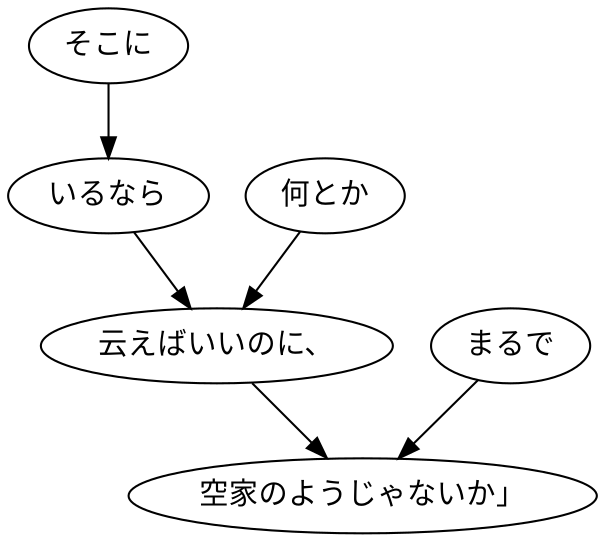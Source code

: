digraph graph5863 {
	node0 [label="そこに"];
	node1 [label="いるなら"];
	node2 [label="何とか"];
	node3 [label="云えばいいのに、"];
	node4 [label="まるで"];
	node5 [label="空家のようじゃないか」"];
	node0 -> node1;
	node1 -> node3;
	node2 -> node3;
	node3 -> node5;
	node4 -> node5;
}
